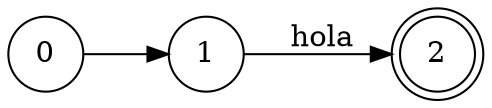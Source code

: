 digraph G { 
nodesep=0.8; 
ranksep=0.5; 
rankdir = LR; 
node[shape = circle ]; 
0->1 [ label = " \n"]; 
1->2 [ label = " hola"]; 
2[ shape = doublecircle];}